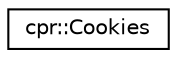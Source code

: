 digraph "Graphical Class Hierarchy"
{
 // LATEX_PDF_SIZE
  edge [fontname="Helvetica",fontsize="10",labelfontname="Helvetica",labelfontsize="10"];
  node [fontname="Helvetica",fontsize="10",shape=record];
  rankdir="LR";
  Node0 [label="cpr::Cookies",height=0.2,width=0.4,color="black", fillcolor="white", style="filled",URL="$classcpr_1_1_cookies.html",tooltip=" "];
}

